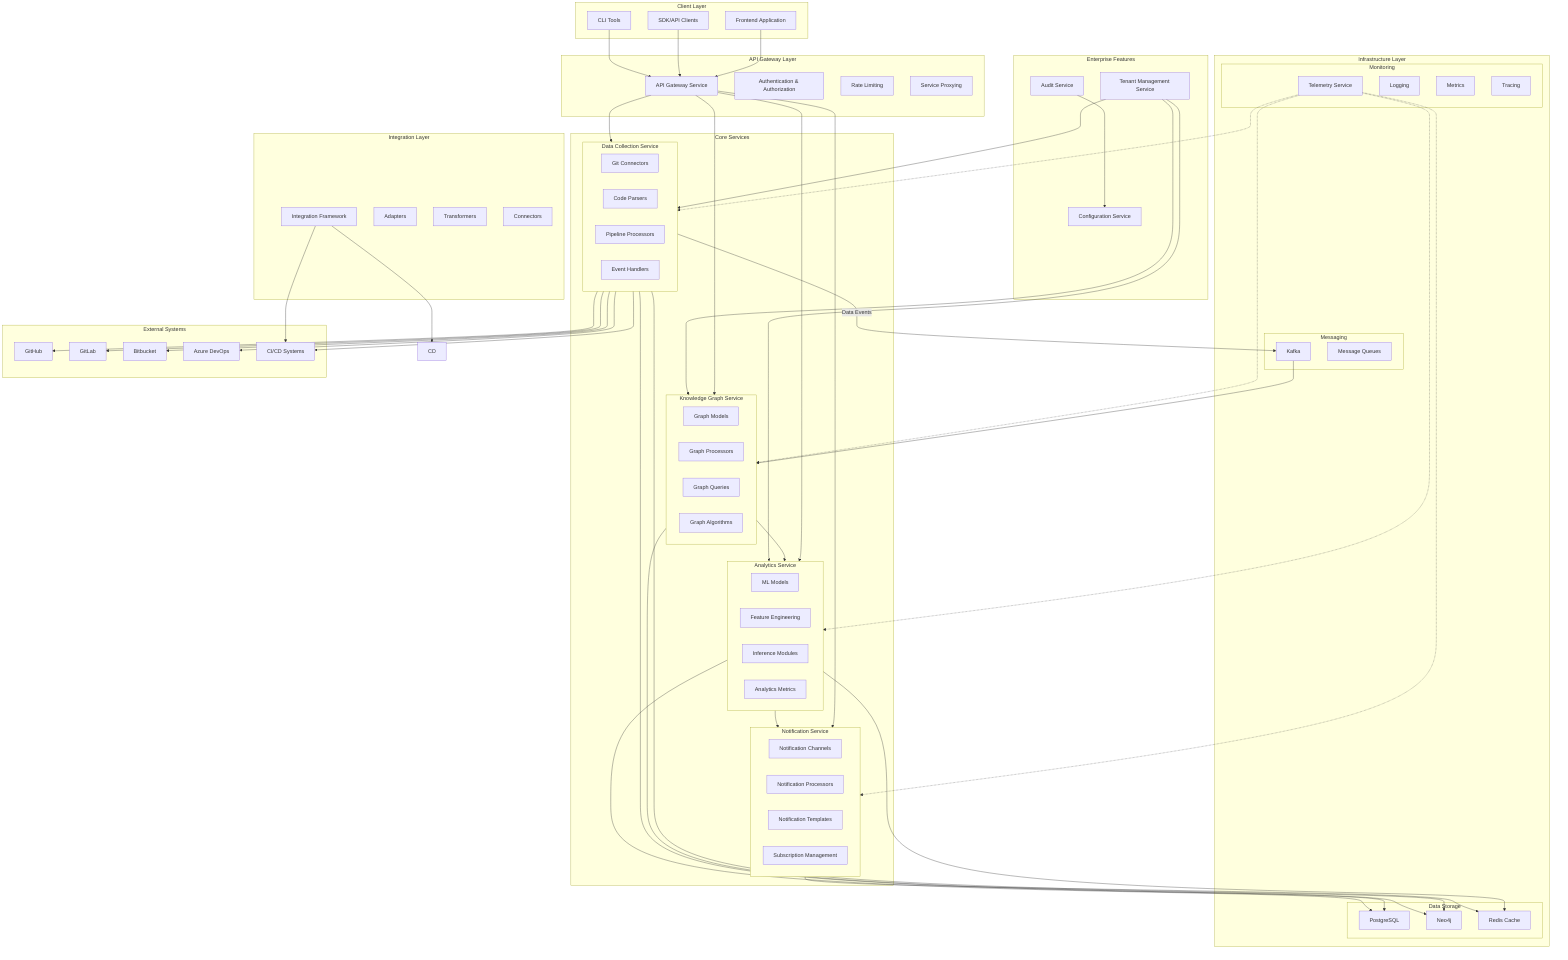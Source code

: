 flowchart TD
    %% Client layer
    subgraph Client["Client Layer"]
        UI["Frontend Application"]
        SDK["SDK/API Clients"]
        CLI["CLI Tools"]
    end

    %% API Gateway layer
    subgraph Gateway["API Gateway Layer"]
        API["API Gateway Service"]
        Auth["Authentication & Authorization"]
        Rate["Rate Limiting"]
        Proxy["Service Proxying"]
    end

    %% Core Services
    subgraph Core["Core Services"]
        %% Data Collection
        subgraph DC["Data Collection Service"]
            GC["Git Connectors"]
            CP["Code Parsers"]
            PP["Pipeline Processors"]
            EH["Event Handlers"]
        end

        %% Knowledge Graph
        subgraph KG["Knowledge Graph Service"]
            GM["Graph Models"]
            GP["Graph Processors"]
            GQ["Graph Queries"]
            GA["Graph Algorithms"]
        end

        %% Analytics
        subgraph AS["Analytics Service"]
            ML["ML Models"]
            FE["Feature Engineering"]
            IM["Inference Modules"]
            AM["Analytics Metrics"]
        end

        %% Notification
        subgraph NS["Notification Service"]
            NC["Notification Channels"]
            NP["Notification Processors"]
            NT["Notification Templates"]
            SM["Subscription Management"]
        end
    end

    %% Enterprise Features
    subgraph Enterprise["Enterprise Features"]
        TS["Tenant Management Service"]
        AUD["Audit Service"]
        CS["Configuration Service"]
    end

    %% Integrations
    subgraph Integrations["Integration Layer"]
        IF["Integration Framework"]
        AD_Adapters["Adapters"]
        TF["Transformers"]
        CN["Connectors"]
    end

    %% Infrastructure
    subgraph Infra["Infrastructure Layer"]
        %% Data Storage
        subgraph DS["Data Storage"]
            PG["PostgreSQL"]
            NG["Neo4j"]
            RD["Redis Cache"]
        end

        %% Messaging
        subgraph MS["Messaging"]
            KF["Kafka"]
            RQ["Message Queues"]
        end

        %% Monitoring
        subgraph MON["Monitoring"]
            TM["Telemetry Service"]
            LG["Logging"]
            MET["Metrics"]
            TR["Tracing"]
        end
    end

    %% External Systems
    subgraph External["External Systems"]
        GH["GitHub"]
        GL["GitLab"]
        BB["Bitbucket"]
        AD_DevOps["Azure DevOps"]
        CI["CI/CD Systems"]
    end

    %% Connections
    %% Client to Gateway
    UI --> API
    SDK --> API
    CLI --> API

    %% Gateway to Core Services
    API --> DC
    API --> KG
    API --> AS
    API --> NS

    %% Core Services Interactions
    DC -- "Data Events" --> KF
    KF --> KG
    KG --> AS
    AS --> NS

    %% Core to Infrastructure
    DC --> PG
    DC --> NG
    KG --> NG
    AS --> PG
    AS --> RD
    NS --> RD

    %% External Integrations
    DC --> GH
    DC --> GL
    DC --> BB
    DC --> AD_DevOps
    DC --> CI

    %% Enterprise Features
    TS --> DC
    TS --> KG
    TS --> AS
    AUD --> CS

    %% Monitoring
    TM -.-> DC
    TM -.-> KG
    TM -.-> AS
    TM -.-> NS

    %% Integrations
    IF --> CD
    IF --> CI